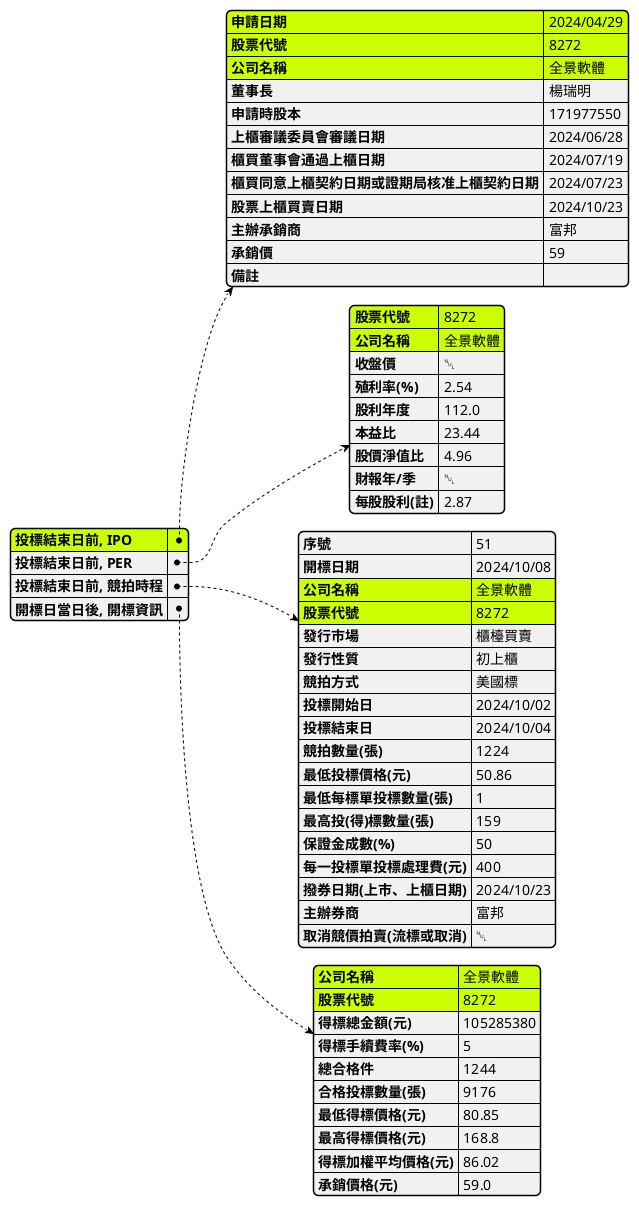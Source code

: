 @startjson

skinparam BoxPadding 10
skinparam actorStyle awesome
skinparam LegendBorderThickness 1
skinparam backgroundColor transparent

#highlight  "投標結束日前, IPO"
#highlight  "投標結束日前, IPO" / "申請日期"
#highlight  "投標結束日前, IPO" / "股票代號"
#highlight  "投標結束日前, IPO" / "公司名稱"

#highlight  "投標結束日前, PER" / "股票代號"
#highlight  "投標結束日前, PER" / "公司名稱"

#highlight  "投標結束日前, 競拍時程" / "股票代號"
#highlight  "投標結束日前, 競拍時程" / "公司名稱"

#highlight  "開標日當日後, 開標資訊" / "股票代號"
#highlight  "開標日當日後, 開標資訊" / "公司名稱"


{
  "投標結束日前, IPO":     {
  "申請日期": "2024/04/29",
  "股票代號": "8272",
  "公司名稱": "全景軟體",
  "董事長": "楊瑞明",
  "申請時股本": 171977550,
  "上櫃審議委員會審議日期": "2024/06/28",
  "櫃買董事會通過上櫃日期": "2024/07/19",
  "櫃買同意上櫃契約日期或證期局核准上櫃契約日期": "2024/07/23",
  "股票上櫃買賣日期": "2024/10/23",
  "主辦承銷商": "富邦",
  "承銷價": 59,
  "備註": ""
    },

  "投標結束日前, PER":     {
        "股票代號": "8272",
        "公司名稱": "全景軟體",
        "收盤價": null,
        "殖利率(%)": 2.54,
        "股利年度": 112.0,
        "本益比": 23.44,
        "股價淨值比": 4.96,
        "財報年/季": null,
        "每股股利(註)": 2.87
    },
  "投標結束日前, 競拍時程":     {
        "序號": 51,
        "開標日期": "2024/10/08",
        "公司名稱": "全景軟體",
        "股票代號": "8272",
        "發行市場": "櫃檯買賣",
        "發行性質": "初上櫃",
        "競拍方式": "美國標",
        "投標開始日": "2024/10/02",
        "投標結束日": "2024/10/04",
        "競拍數量(張)": 1224,
        "最低投標價格(元)": 50.86,
        "最低每標單投標數量(張)": 1,
        "最高投(得)標數量(張)": 159,
        "保證金成數(%)": 50,
        "每一投標單投標處理費(元)": 400,
        "撥券日期(上市、上櫃日期)": "2024/10/23",
        "主辦券商": "富邦",
        "取消競價拍賣(流標或取消)": null
    },
  "開標日當日後, 開標資訊": {
    "公司名稱": "全景軟體",
    "股票代號": "8272",
    "得標總金額(元)": 105285380,
    "得標手續費率(%)": 5,
    "總合格件": 1244,
    "合格投標數量(張)": 9176,
    "最低得標價格(元)": 80.85,
    "最高得標價格(元)": 168.8,
    "得標加權平均價格(元)": 86.02,
    "承銷價格(元)": 59.0
  }
}
@endjson
